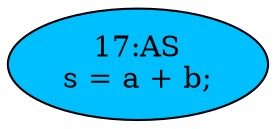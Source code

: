 strict digraph "" {
	node [label="\N"];
	"17:AS"	[ast="<pyverilog.vparser.ast.Assign object at 0x7ff7d65172d0>",
		def_var="['s']",
		fillcolor=deepskyblue,
		label="17:AS
s = a + b;",
		statements="[]",
		style=filled,
		typ=Assign,
		use_var="['a', 'b']"];
}
